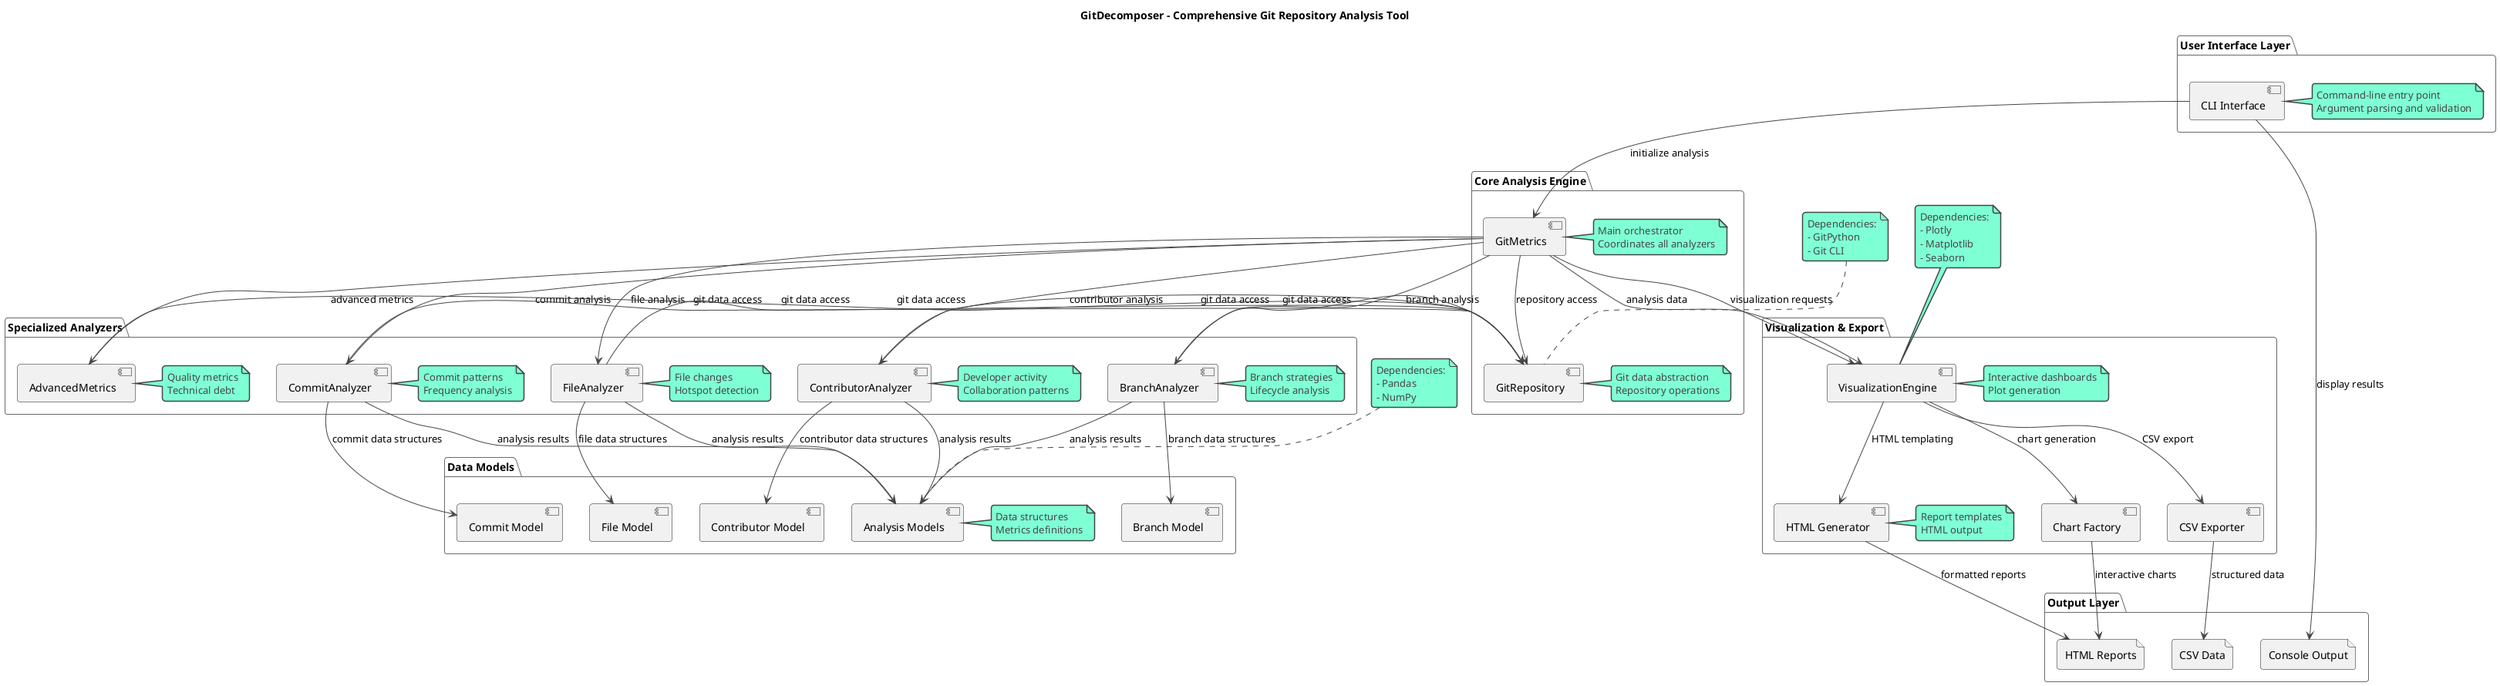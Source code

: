 @startuml GitDecomposer Architecture
!theme vibrant

title GitDecomposer - Comprehensive Git Repository Analysis Tool

package "User Interface Layer" {
  component "CLI Interface" as CLI
  note right of CLI : Command-line entry point\nArgument parsing and validation
}

package "Core Analysis Engine" {
  component "GitMetrics" as GM
  note right of GM : Main orchestrator\nCoordinates all analyzers
  
  component "GitRepository" as GR
  note right of GR : Git data abstraction\nRepository operations
}

package "Specialized Analyzers" {
  component "CommitAnalyzer" as CA
  component "FileAnalyzer" as FA  
  component "ContributorAnalyzer" as CRA
  component "BranchAnalyzer" as BA
  component "AdvancedMetrics" as AM
  
  note right of CA : Commit patterns\nFrequency analysis
  note right of FA : File changes\nHotspot detection
  note right of CRA : Developer activity\nCollaboration patterns
  note right of BA : Branch strategies\nLifecycle analysis
  note right of AM : Quality metrics\nTechnical debt
}

package "Data Models" {
  component "Analysis Models" as Models
  component "Commit Model" as CM
  component "File Model" as FM
  component "Contributor Model" as CRM
  component "Branch Model" as BM
  
  note right of Models : Data structures\nMetrics definitions
}

package "Visualization & Export" {
  component "VisualizationEngine" as VE
  component "HTML Generator" as HG
  component "CSV Exporter" as CE
  component "Chart Factory" as CF
  
  note right of VE : Interactive dashboards\nPlot generation
  note right of HG : Report templates\nHTML output
}

package "Output Layer" {
  file "HTML Reports" as HTML
  file "CSV Data" as CSV
  file "Console Output" as Console
}

' User interactions
CLI --> GM : initialize analysis
CLI --> Console : display results

' Core engine relationships
GM --> GR : repository access
GM --> CA : commit analysis
GM --> FA : file analysis  
GM --> CRA : contributor analysis
GM --> BA : branch analysis
GM --> AM : advanced metrics
GM --> VE : visualization requests

' Analyzer dependencies
CA --> GR : git data access
FA --> GR : git data access
CRA --> GR : git data access
BA --> GR : git data access
AM --> GR : git data access

' Data model usage
CA --> CM : commit data structures
FA --> FM : file data structures
CRA --> CRM : contributor data structures
BA --> BM : branch data structures
CA --> Models : analysis results
FA --> Models : analysis results
CRA --> Models : analysis results
BA --> Models : analysis results

' Visualization pipeline
GM --> VE : analysis data
VE --> CF : chart generation
VE --> HG : HTML templating
VE --> CE : CSV export
CF --> HTML : interactive charts
HG --> HTML : formatted reports
CE --> CSV : structured data

' External dependencies
note top of GR : Dependencies:\n- GitPython\n- Git CLI
note top of VE : Dependencies:\n- Plotly\n- Matplotlib\n- Seaborn
note top of Models : Dependencies:\n- Pandas\n- NumPy

@enduml
